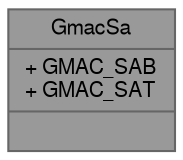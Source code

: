 digraph "GmacSa"
{
 // LATEX_PDF_SIZE
  bgcolor="transparent";
  edge [fontname=FreeSans,fontsize=10,labelfontname=FreeSans,labelfontsize=10];
  node [fontname=FreeSans,fontsize=10,shape=box,height=0.2,width=0.4];
  Node1 [shape=record,label="{GmacSa\n|+ GMAC_SAB\l+ GMAC_SAT\l|}",height=0.2,width=0.4,color="gray40", fillcolor="grey60", style="filled", fontcolor="black",tooltip="GmacSa hardware registers."];
}
